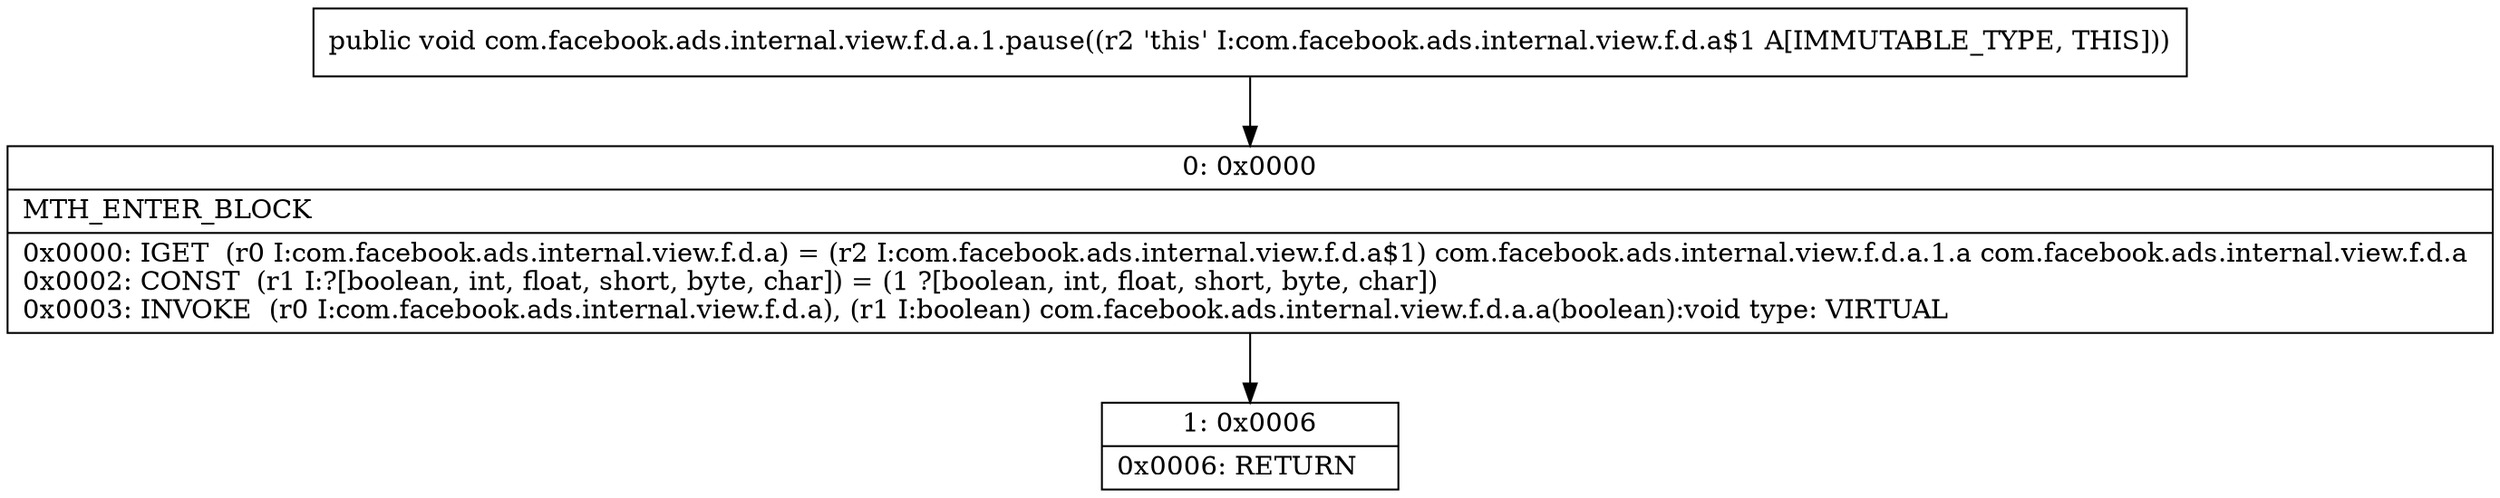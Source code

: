 digraph "CFG forcom.facebook.ads.internal.view.f.d.a.1.pause()V" {
Node_0 [shape=record,label="{0\:\ 0x0000|MTH_ENTER_BLOCK\l|0x0000: IGET  (r0 I:com.facebook.ads.internal.view.f.d.a) = (r2 I:com.facebook.ads.internal.view.f.d.a$1) com.facebook.ads.internal.view.f.d.a.1.a com.facebook.ads.internal.view.f.d.a \l0x0002: CONST  (r1 I:?[boolean, int, float, short, byte, char]) = (1 ?[boolean, int, float, short, byte, char]) \l0x0003: INVOKE  (r0 I:com.facebook.ads.internal.view.f.d.a), (r1 I:boolean) com.facebook.ads.internal.view.f.d.a.a(boolean):void type: VIRTUAL \l}"];
Node_1 [shape=record,label="{1\:\ 0x0006|0x0006: RETURN   \l}"];
MethodNode[shape=record,label="{public void com.facebook.ads.internal.view.f.d.a.1.pause((r2 'this' I:com.facebook.ads.internal.view.f.d.a$1 A[IMMUTABLE_TYPE, THIS])) }"];
MethodNode -> Node_0;
Node_0 -> Node_1;
}

